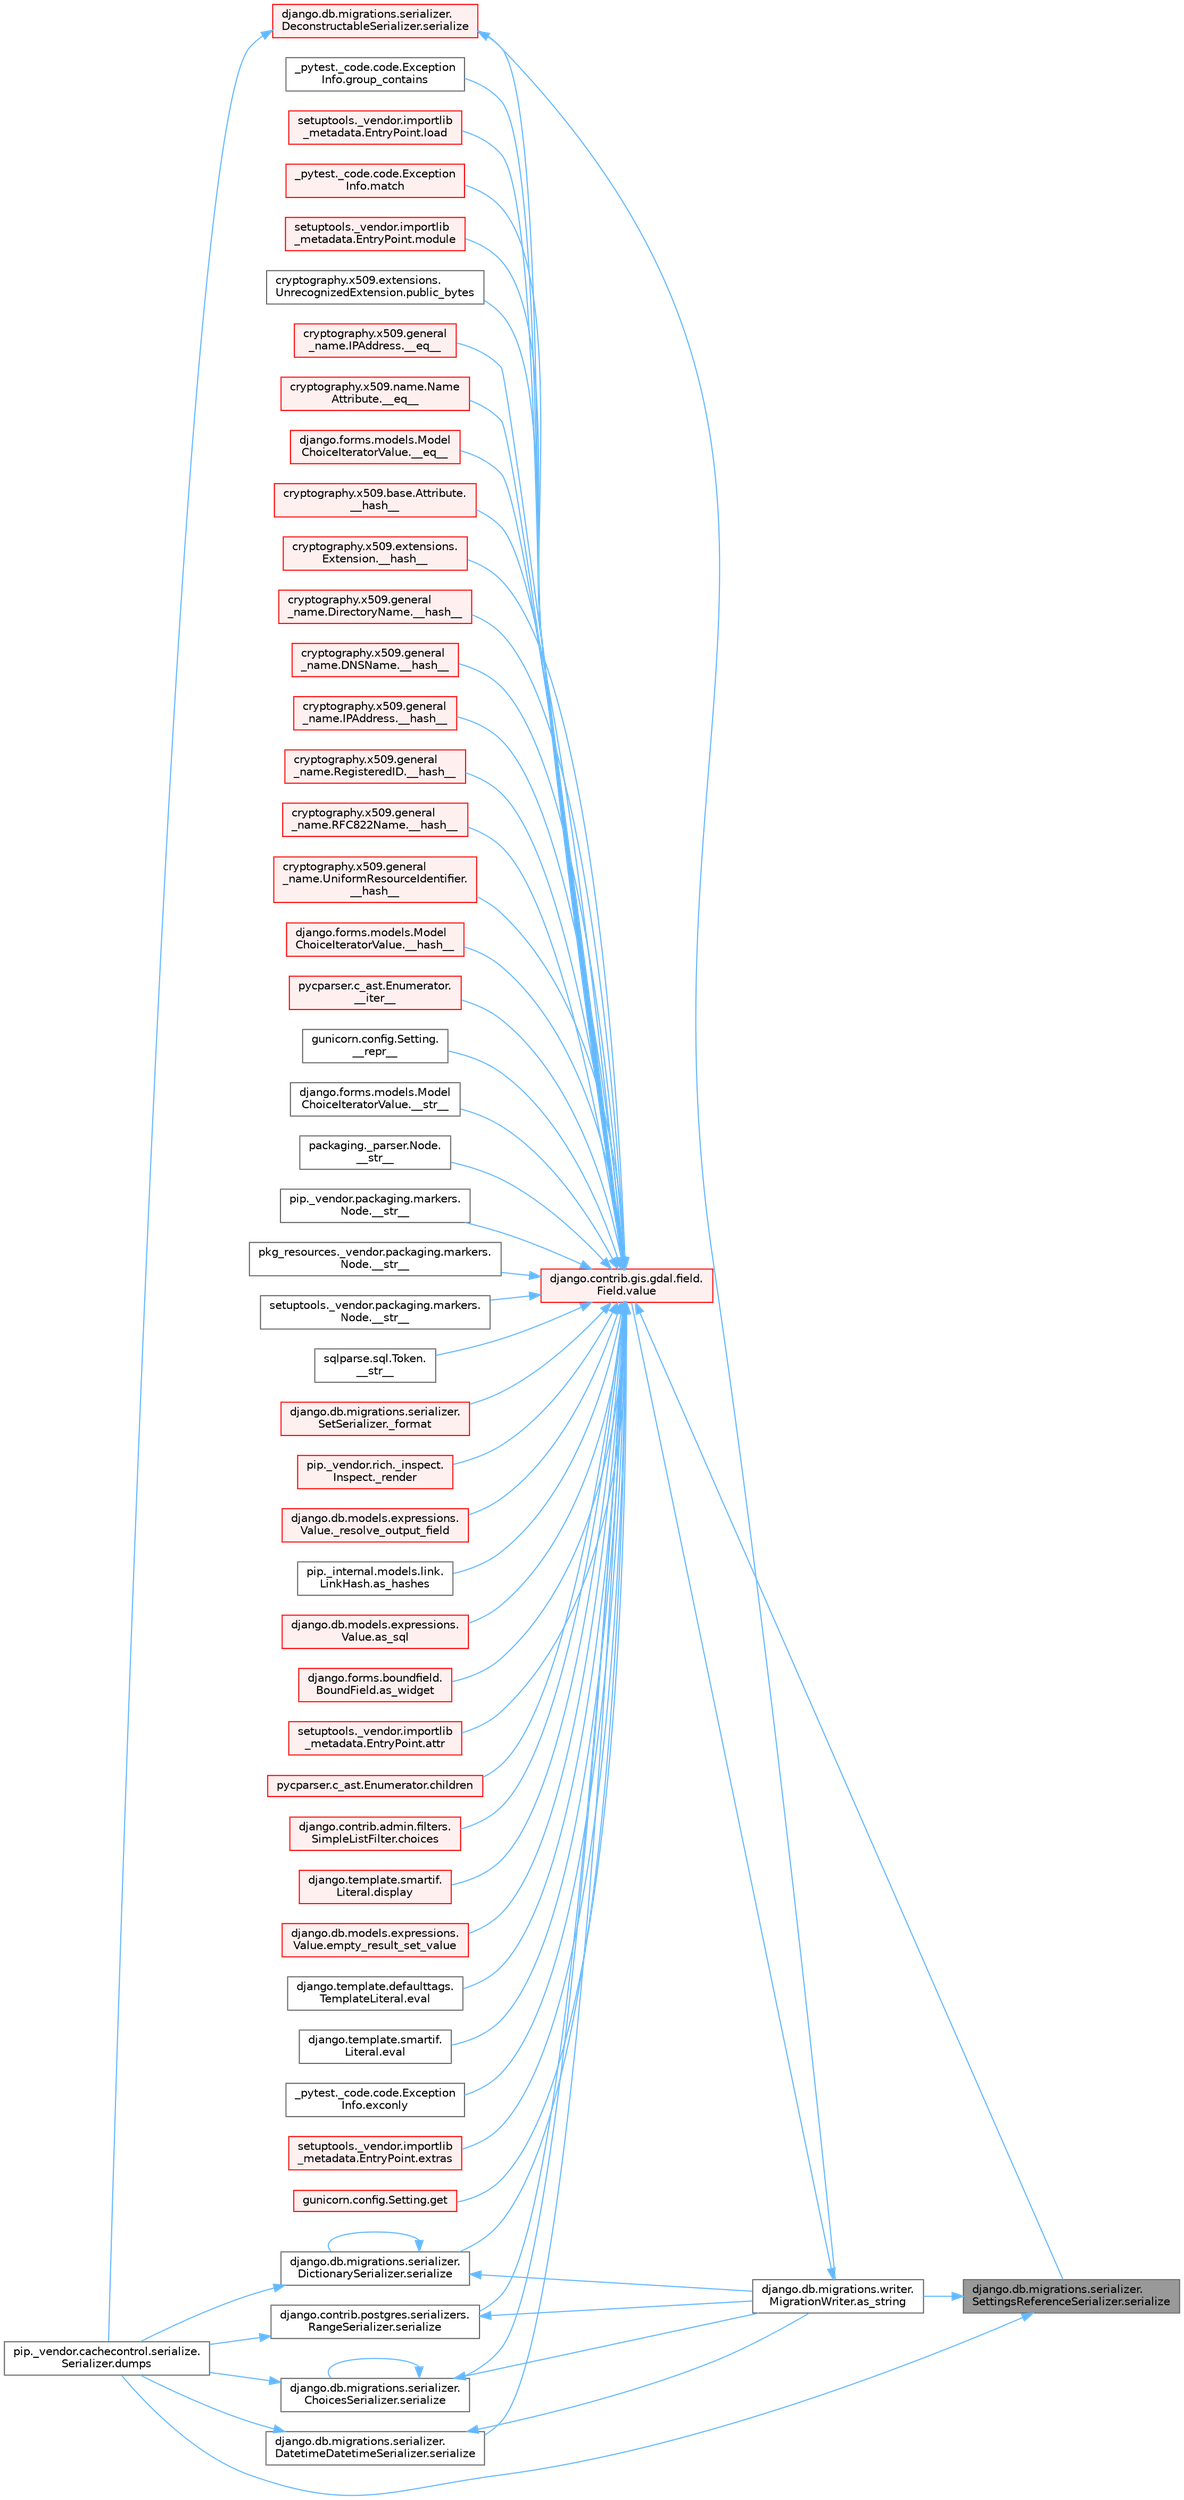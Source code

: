 digraph "django.db.migrations.serializer.SettingsReferenceSerializer.serialize"
{
 // LATEX_PDF_SIZE
  bgcolor="transparent";
  edge [fontname=Helvetica,fontsize=10,labelfontname=Helvetica,labelfontsize=10];
  node [fontname=Helvetica,fontsize=10,shape=box,height=0.2,width=0.4];
  rankdir="RL";
  Node1 [id="Node000001",label="django.db.migrations.serializer.\lSettingsReferenceSerializer.serialize",height=0.2,width=0.4,color="gray40", fillcolor="grey60", style="filled", fontcolor="black",tooltip=" "];
  Node1 -> Node2 [id="edge1_Node000001_Node000002",dir="back",color="steelblue1",style="solid",tooltip=" "];
  Node2 [id="Node000002",label="django.db.migrations.writer.\lMigrationWriter.as_string",height=0.2,width=0.4,color="grey40", fillcolor="white", style="filled",URL="$classdjango_1_1db_1_1migrations_1_1writer_1_1_migration_writer.html#a4cf831cf0ce1f20f21c7e5ce5ec60980",tooltip=" "];
  Node2 -> Node3 [id="edge2_Node000002_Node000003",dir="back",color="steelblue1",style="solid",tooltip=" "];
  Node3 [id="Node000003",label="django.contrib.gis.gdal.field.\lField.value",height=0.2,width=0.4,color="red", fillcolor="#FFF0F0", style="filled",URL="$classdjango_1_1contrib_1_1gis_1_1gdal_1_1field_1_1_field.html#a0534fa49aaead023461bb9458776c33c",tooltip=" "];
  Node3 -> Node4 [id="edge3_Node000003_Node000004",dir="back",color="steelblue1",style="solid",tooltip=" "];
  Node4 [id="Node000004",label="cryptography.x509.general\l_name.IPAddress.__eq__",height=0.2,width=0.4,color="red", fillcolor="#FFF0F0", style="filled",URL="$classcryptography_1_1x509_1_1general__name_1_1_i_p_address.html#a9f03c0f27b7fab1555e850429408e0c6",tooltip=" "];
  Node3 -> Node13 [id="edge4_Node000003_Node000013",dir="back",color="steelblue1",style="solid",tooltip=" "];
  Node13 [id="Node000013",label="cryptography.x509.name.Name\lAttribute.__eq__",height=0.2,width=0.4,color="red", fillcolor="#FFF0F0", style="filled",URL="$classcryptography_1_1x509_1_1name_1_1_name_attribute.html#a3f7665b71204e40b3ad9e6f6cbd9c76b",tooltip=" "];
  Node3 -> Node14 [id="edge5_Node000003_Node000014",dir="back",color="steelblue1",style="solid",tooltip=" "];
  Node14 [id="Node000014",label="django.forms.models.Model\lChoiceIteratorValue.__eq__",height=0.2,width=0.4,color="red", fillcolor="#FFF0F0", style="filled",URL="$classdjango_1_1forms_1_1models_1_1_model_choice_iterator_value.html#a5e0a7c8283981cabbbd59372a3664ba4",tooltip=" "];
  Node3 -> Node15 [id="edge6_Node000003_Node000015",dir="back",color="steelblue1",style="solid",tooltip=" "];
  Node15 [id="Node000015",label="cryptography.x509.base.Attribute.\l__hash__",height=0.2,width=0.4,color="red", fillcolor="#FFF0F0", style="filled",URL="$classcryptography_1_1x509_1_1base_1_1_attribute.html#ac75831a8a55d19823de67d9bd79fea12",tooltip=" "];
  Node3 -> Node18 [id="edge7_Node000003_Node000018",dir="back",color="steelblue1",style="solid",tooltip=" "];
  Node18 [id="Node000018",label="cryptography.x509.extensions.\lExtension.__hash__",height=0.2,width=0.4,color="red", fillcolor="#FFF0F0", style="filled",URL="$classcryptography_1_1x509_1_1extensions_1_1_extension.html#a7744510faba9373c947790041c25021e",tooltip=" "];
  Node3 -> Node19 [id="edge8_Node000003_Node000019",dir="back",color="steelblue1",style="solid",tooltip=" "];
  Node19 [id="Node000019",label="cryptography.x509.general\l_name.DirectoryName.__hash__",height=0.2,width=0.4,color="red", fillcolor="#FFF0F0", style="filled",URL="$classcryptography_1_1x509_1_1general__name_1_1_directory_name.html#a72d42dff890691a0b51125ae2f26044e",tooltip=" "];
  Node3 -> Node20 [id="edge9_Node000003_Node000020",dir="back",color="steelblue1",style="solid",tooltip=" "];
  Node20 [id="Node000020",label="cryptography.x509.general\l_name.DNSName.__hash__",height=0.2,width=0.4,color="red", fillcolor="#FFF0F0", style="filled",URL="$classcryptography_1_1x509_1_1general__name_1_1_d_n_s_name.html#a460f8dfd06b7596ce04fd2167416fded",tooltip=" "];
  Node3 -> Node21 [id="edge10_Node000003_Node000021",dir="back",color="steelblue1",style="solid",tooltip=" "];
  Node21 [id="Node000021",label="cryptography.x509.general\l_name.IPAddress.__hash__",height=0.2,width=0.4,color="red", fillcolor="#FFF0F0", style="filled",URL="$classcryptography_1_1x509_1_1general__name_1_1_i_p_address.html#ab656cae16308d1b2937a28d05fb6c4d0",tooltip=" "];
  Node3 -> Node22 [id="edge11_Node000003_Node000022",dir="back",color="steelblue1",style="solid",tooltip=" "];
  Node22 [id="Node000022",label="cryptography.x509.general\l_name.RegisteredID.__hash__",height=0.2,width=0.4,color="red", fillcolor="#FFF0F0", style="filled",URL="$classcryptography_1_1x509_1_1general__name_1_1_registered_i_d.html#af8d2046e0999f369244c67c2198733a7",tooltip=" "];
  Node3 -> Node23 [id="edge12_Node000003_Node000023",dir="back",color="steelblue1",style="solid",tooltip=" "];
  Node23 [id="Node000023",label="cryptography.x509.general\l_name.RFC822Name.__hash__",height=0.2,width=0.4,color="red", fillcolor="#FFF0F0", style="filled",URL="$classcryptography_1_1x509_1_1general__name_1_1_r_f_c822_name.html#a81035374ac9fb28683c691986d008647",tooltip=" "];
  Node3 -> Node24 [id="edge13_Node000003_Node000024",dir="back",color="steelblue1",style="solid",tooltip=" "];
  Node24 [id="Node000024",label="cryptography.x509.general\l_name.UniformResourceIdentifier.\l__hash__",height=0.2,width=0.4,color="red", fillcolor="#FFF0F0", style="filled",URL="$classcryptography_1_1x509_1_1general__name_1_1_uniform_resource_identifier.html#ac855ede87ae6fe5259923efe7a93fb86",tooltip=" "];
  Node3 -> Node25 [id="edge14_Node000003_Node000025",dir="back",color="steelblue1",style="solid",tooltip=" "];
  Node25 [id="Node000025",label="django.forms.models.Model\lChoiceIteratorValue.__hash__",height=0.2,width=0.4,color="red", fillcolor="#FFF0F0", style="filled",URL="$classdjango_1_1forms_1_1models_1_1_model_choice_iterator_value.html#a4e38034545989b541d673781515faa87",tooltip=" "];
  Node3 -> Node26 [id="edge15_Node000003_Node000026",dir="back",color="steelblue1",style="solid",tooltip=" "];
  Node26 [id="Node000026",label="pycparser.c_ast.Enumerator.\l__iter__",height=0.2,width=0.4,color="red", fillcolor="#FFF0F0", style="filled",URL="$classpycparser_1_1c__ast_1_1_enumerator.html#a3cf4b212d12eecc5f6dc9519e168e4d6",tooltip=" "];
  Node3 -> Node29 [id="edge16_Node000003_Node000029",dir="back",color="steelblue1",style="solid",tooltip=" "];
  Node29 [id="Node000029",label="gunicorn.config.Setting.\l__repr__",height=0.2,width=0.4,color="grey40", fillcolor="white", style="filled",URL="$classgunicorn_1_1config_1_1_setting.html#aac61cf1b2eeb8df9723694b12567d07b",tooltip=" "];
  Node3 -> Node30 [id="edge17_Node000003_Node000030",dir="back",color="steelblue1",style="solid",tooltip=" "];
  Node30 [id="Node000030",label="django.forms.models.Model\lChoiceIteratorValue.__str__",height=0.2,width=0.4,color="grey40", fillcolor="white", style="filled",URL="$classdjango_1_1forms_1_1models_1_1_model_choice_iterator_value.html#afbc2913ec5456c1b548c158e842675e8",tooltip=" "];
  Node3 -> Node31 [id="edge18_Node000003_Node000031",dir="back",color="steelblue1",style="solid",tooltip=" "];
  Node31 [id="Node000031",label="packaging._parser.Node.\l__str__",height=0.2,width=0.4,color="grey40", fillcolor="white", style="filled",URL="$classpackaging_1_1__parser_1_1_node.html#a9e6bb62d834f746ff13813cd8b633ee9",tooltip=" "];
  Node3 -> Node32 [id="edge19_Node000003_Node000032",dir="back",color="steelblue1",style="solid",tooltip=" "];
  Node32 [id="Node000032",label="pip._vendor.packaging.markers.\lNode.__str__",height=0.2,width=0.4,color="grey40", fillcolor="white", style="filled",URL="$classpip_1_1__vendor_1_1packaging_1_1markers_1_1_node.html#a62e2e518274efa7011d55b0db12e61b6",tooltip=" "];
  Node3 -> Node33 [id="edge20_Node000003_Node000033",dir="back",color="steelblue1",style="solid",tooltip=" "];
  Node33 [id="Node000033",label="pkg_resources._vendor.packaging.markers.\lNode.__str__",height=0.2,width=0.4,color="grey40", fillcolor="white", style="filled",URL="$classpkg__resources_1_1__vendor_1_1packaging_1_1markers_1_1_node.html#a497b7878028993667ba8cac3657c571e",tooltip=" "];
  Node3 -> Node34 [id="edge21_Node000003_Node000034",dir="back",color="steelblue1",style="solid",tooltip=" "];
  Node34 [id="Node000034",label="setuptools._vendor.packaging.markers.\lNode.__str__",height=0.2,width=0.4,color="grey40", fillcolor="white", style="filled",URL="$classsetuptools_1_1__vendor_1_1packaging_1_1markers_1_1_node.html#a61cd93b00c64e6b2b8c4c35028463f98",tooltip=" "];
  Node3 -> Node35 [id="edge22_Node000003_Node000035",dir="back",color="steelblue1",style="solid",tooltip=" "];
  Node35 [id="Node000035",label="sqlparse.sql.Token.\l__str__",height=0.2,width=0.4,color="grey40", fillcolor="white", style="filled",URL="$classsqlparse_1_1sql_1_1_token.html#a256bde9f3e5675c64ead73d8d2d9dede",tooltip=" "];
  Node3 -> Node36 [id="edge23_Node000003_Node000036",dir="back",color="steelblue1",style="solid",tooltip=" "];
  Node36 [id="Node000036",label="django.db.migrations.serializer.\lSetSerializer._format",height=0.2,width=0.4,color="red", fillcolor="#FFF0F0", style="filled",URL="$classdjango_1_1db_1_1migrations_1_1serializer_1_1_set_serializer.html#a1d6076a3f50e13eb091ca873f4e98a04",tooltip=" "];
  Node3 -> Node947 [id="edge24_Node000003_Node000947",dir="back",color="steelblue1",style="solid",tooltip=" "];
  Node947 [id="Node000947",label="pip._vendor.rich._inspect.\lInspect._render",height=0.2,width=0.4,color="red", fillcolor="#FFF0F0", style="filled",URL="$classpip_1_1__vendor_1_1rich_1_1__inspect_1_1_inspect.html#a9bb6dcacc52f9f07c1d4b7f526789003",tooltip=" "];
  Node3 -> Node1970 [id="edge25_Node000003_Node001970",dir="back",color="steelblue1",style="solid",tooltip=" "];
  Node1970 [id="Node001970",label="django.db.models.expressions.\lValue._resolve_output_field",height=0.2,width=0.4,color="red", fillcolor="#FFF0F0", style="filled",URL="$classdjango_1_1db_1_1models_1_1expressions_1_1_value.html#af1af121c7b76f0e7325f3276049675dd",tooltip=" "];
  Node3 -> Node1208 [id="edge26_Node000003_Node001208",dir="back",color="steelblue1",style="solid",tooltip=" "];
  Node1208 [id="Node001208",label="pip._internal.models.link.\lLinkHash.as_hashes",height=0.2,width=0.4,color="grey40", fillcolor="white", style="filled",URL="$classpip_1_1__internal_1_1models_1_1link_1_1_link_hash.html#a7ad4ea270534955d3a4e031076e8d3c7",tooltip=" "];
  Node3 -> Node1272 [id="edge27_Node000003_Node001272",dir="back",color="steelblue1",style="solid",tooltip=" "];
  Node1272 [id="Node001272",label="django.db.models.expressions.\lValue.as_sql",height=0.2,width=0.4,color="red", fillcolor="#FFF0F0", style="filled",URL="$classdjango_1_1db_1_1models_1_1expressions_1_1_value.html#a2471e71c0db69e52fdb3016f8e97a111",tooltip=" "];
  Node3 -> Node1971 [id="edge28_Node000003_Node001971",dir="back",color="steelblue1",style="solid",tooltip=" "];
  Node1971 [id="Node001971",label="django.forms.boundfield.\lBoundField.as_widget",height=0.2,width=0.4,color="red", fillcolor="#FFF0F0", style="filled",URL="$classdjango_1_1forms_1_1boundfield_1_1_bound_field.html#af3c626b882960bf15842e46b92148be6",tooltip=" "];
  Node3 -> Node1975 [id="edge29_Node000003_Node001975",dir="back",color="steelblue1",style="solid",tooltip=" "];
  Node1975 [id="Node001975",label="setuptools._vendor.importlib\l_metadata.EntryPoint.attr",height=0.2,width=0.4,color="red", fillcolor="#FFF0F0", style="filled",URL="$classsetuptools_1_1__vendor_1_1importlib__metadata_1_1_entry_point.html#aabd496e73aa6546a504e62648c493978",tooltip=" "];
  Node3 -> Node1980 [id="edge30_Node000003_Node001980",dir="back",color="steelblue1",style="solid",tooltip=" "];
  Node1980 [id="Node001980",label="pycparser.c_ast.Enumerator.children",height=0.2,width=0.4,color="red", fillcolor="#FFF0F0", style="filled",URL="$classpycparser_1_1c__ast_1_1_enumerator.html#a96ee9f70f433cf2b3daf1d163e59d3d6",tooltip=" "];
  Node3 -> Node1981 [id="edge31_Node000003_Node001981",dir="back",color="steelblue1",style="solid",tooltip=" "];
  Node1981 [id="Node001981",label="django.contrib.admin.filters.\lSimpleListFilter.choices",height=0.2,width=0.4,color="red", fillcolor="#FFF0F0", style="filled",URL="$classdjango_1_1contrib_1_1admin_1_1filters_1_1_simple_list_filter.html#a78c6d86dc920875f1170f747e043f50d",tooltip=" "];
  Node3 -> Node2033 [id="edge32_Node000003_Node002033",dir="back",color="steelblue1",style="solid",tooltip=" "];
  Node2033 [id="Node002033",label="django.template.smartif.\lLiteral.display",height=0.2,width=0.4,color="red", fillcolor="#FFF0F0", style="filled",URL="$classdjango_1_1template_1_1smartif_1_1_literal.html#a77e2e9e9b26d200150b8e3ac7f4766dd",tooltip=" "];
  Node3 -> Node2098 [id="edge33_Node000003_Node002098",dir="back",color="steelblue1",style="solid",tooltip=" "];
  Node2098 [id="Node002098",label="django.db.models.expressions.\lValue.empty_result_set_value",height=0.2,width=0.4,color="red", fillcolor="#FFF0F0", style="filled",URL="$classdjango_1_1db_1_1models_1_1expressions_1_1_value.html#a414da85ff28e3c167fc7d00e1f0c41b4",tooltip=" "];
  Node3 -> Node2099 [id="edge34_Node000003_Node002099",dir="back",color="steelblue1",style="solid",tooltip=" "];
  Node2099 [id="Node002099",label="django.template.defaulttags.\lTemplateLiteral.eval",height=0.2,width=0.4,color="grey40", fillcolor="white", style="filled",URL="$classdjango_1_1template_1_1defaulttags_1_1_template_literal.html#a5e2931d2cb642386e0c9200913888582",tooltip=" "];
  Node3 -> Node2100 [id="edge35_Node000003_Node002100",dir="back",color="steelblue1",style="solid",tooltip=" "];
  Node2100 [id="Node002100",label="django.template.smartif.\lLiteral.eval",height=0.2,width=0.4,color="grey40", fillcolor="white", style="filled",URL="$classdjango_1_1template_1_1smartif_1_1_literal.html#a38c7531149db84b909dbdc281a510fdc",tooltip=" "];
  Node3 -> Node2101 [id="edge36_Node000003_Node002101",dir="back",color="steelblue1",style="solid",tooltip=" "];
  Node2101 [id="Node002101",label="_pytest._code.code.Exception\lInfo.exconly",height=0.2,width=0.4,color="grey40", fillcolor="white", style="filled",URL="$class__pytest_1_1__code_1_1code_1_1_exception_info.html#af914645a1bd6a60df65413f81be404d2",tooltip=" "];
  Node3 -> Node2102 [id="edge37_Node000003_Node002102",dir="back",color="steelblue1",style="solid",tooltip=" "];
  Node2102 [id="Node002102",label="setuptools._vendor.importlib\l_metadata.EntryPoint.extras",height=0.2,width=0.4,color="red", fillcolor="#FFF0F0", style="filled",URL="$classsetuptools_1_1__vendor_1_1importlib__metadata_1_1_entry_point.html#a959028f40566e604120f75d1172b7553",tooltip=" "];
  Node3 -> Node2386 [id="edge38_Node000003_Node002386",dir="back",color="steelblue1",style="solid",tooltip=" "];
  Node2386 [id="Node002386",label="gunicorn.config.Setting.get",height=0.2,width=0.4,color="red", fillcolor="#FFF0F0", style="filled",URL="$classgunicorn_1_1config_1_1_setting.html#a073fc5db1c568f183f22d137009d059f",tooltip=" "];
  Node3 -> Node2387 [id="edge39_Node000003_Node002387",dir="back",color="steelblue1",style="solid",tooltip=" "];
  Node2387 [id="Node002387",label="_pytest._code.code.Exception\lInfo.group_contains",height=0.2,width=0.4,color="grey40", fillcolor="white", style="filled",URL="$class__pytest_1_1__code_1_1code_1_1_exception_info.html#a22d76c2c80c349a23d80b678ade457a3",tooltip=" "];
  Node3 -> Node2388 [id="edge40_Node000003_Node002388",dir="back",color="steelblue1",style="solid",tooltip=" "];
  Node2388 [id="Node002388",label="setuptools._vendor.importlib\l_metadata.EntryPoint.load",height=0.2,width=0.4,color="red", fillcolor="#FFF0F0", style="filled",URL="$classsetuptools_1_1__vendor_1_1importlib__metadata_1_1_entry_point.html#a609a1ac87285ab214a4473c3e0c9037d",tooltip=" "];
  Node3 -> Node2389 [id="edge41_Node000003_Node002389",dir="back",color="steelblue1",style="solid",tooltip=" "];
  Node2389 [id="Node002389",label="_pytest._code.code.Exception\lInfo.match",height=0.2,width=0.4,color="red", fillcolor="#FFF0F0", style="filled",URL="$class__pytest_1_1__code_1_1code_1_1_exception_info.html#add2b41099a93570ca05b03a5c61af0c1",tooltip=" "];
  Node3 -> Node2425 [id="edge42_Node000003_Node002425",dir="back",color="steelblue1",style="solid",tooltip=" "];
  Node2425 [id="Node002425",label="setuptools._vendor.importlib\l_metadata.EntryPoint.module",height=0.2,width=0.4,color="red", fillcolor="#FFF0F0", style="filled",URL="$classsetuptools_1_1__vendor_1_1importlib__metadata_1_1_entry_point.html#ab0cf8662ae1b114f079d464a9bdbb70f",tooltip=" "];
  Node3 -> Node2439 [id="edge43_Node000003_Node002439",dir="back",color="steelblue1",style="solid",tooltip=" "];
  Node2439 [id="Node002439",label="cryptography.x509.extensions.\lUnrecognizedExtension.public_bytes",height=0.2,width=0.4,color="grey40", fillcolor="white", style="filled",URL="$classcryptography_1_1x509_1_1extensions_1_1_unrecognized_extension.html#aed00f9b850ea51e85b6075d6a1794cdc",tooltip=" "];
  Node3 -> Node2440 [id="edge44_Node000003_Node002440",dir="back",color="steelblue1",style="solid",tooltip=" "];
  Node2440 [id="Node002440",label="django.contrib.postgres.serializers.\lRangeSerializer.serialize",height=0.2,width=0.4,color="grey40", fillcolor="white", style="filled",URL="$classdjango_1_1contrib_1_1postgres_1_1serializers_1_1_range_serializer.html#afad32d7bbc5e5989a1a049e0ac0b6750",tooltip=" "];
  Node2440 -> Node2 [id="edge45_Node002440_Node000002",dir="back",color="steelblue1",style="solid",tooltip=" "];
  Node2440 -> Node955 [id="edge46_Node002440_Node000955",dir="back",color="steelblue1",style="solid",tooltip=" "];
  Node955 [id="Node000955",label="pip._vendor.cachecontrol.serialize.\lSerializer.dumps",height=0.2,width=0.4,color="grey40", fillcolor="white", style="filled",URL="$classpip_1_1__vendor_1_1cachecontrol_1_1serialize_1_1_serializer.html#af9655b2c82e5c0e3d17fd611d32c7804",tooltip=" "];
  Node3 -> Node2441 [id="edge47_Node000003_Node002441",dir="back",color="steelblue1",style="solid",tooltip=" "];
  Node2441 [id="Node002441",label="django.db.migrations.serializer.\lChoicesSerializer.serialize",height=0.2,width=0.4,color="grey40", fillcolor="white", style="filled",URL="$classdjango_1_1db_1_1migrations_1_1serializer_1_1_choices_serializer.html#a2efb6c5c75efbaf01db1bf7eef4fc307",tooltip=" "];
  Node2441 -> Node2 [id="edge48_Node002441_Node000002",dir="back",color="steelblue1",style="solid",tooltip=" "];
  Node2441 -> Node955 [id="edge49_Node002441_Node000955",dir="back",color="steelblue1",style="solid",tooltip=" "];
  Node2441 -> Node2441 [id="edge50_Node002441_Node002441",dir="back",color="steelblue1",style="solid",tooltip=" "];
  Node3 -> Node2442 [id="edge51_Node000003_Node002442",dir="back",color="steelblue1",style="solid",tooltip=" "];
  Node2442 [id="Node002442",label="django.db.migrations.serializer.\lDatetimeDatetimeSerializer.serialize",height=0.2,width=0.4,color="grey40", fillcolor="white", style="filled",URL="$classdjango_1_1db_1_1migrations_1_1serializer_1_1_datetime_datetime_serializer.html#ad9cfe436f7daad93c7d56ce09f69db5b",tooltip=" "];
  Node2442 -> Node2 [id="edge52_Node002442_Node000002",dir="back",color="steelblue1",style="solid",tooltip=" "];
  Node2442 -> Node955 [id="edge53_Node002442_Node000955",dir="back",color="steelblue1",style="solid",tooltip=" "];
  Node3 -> Node2443 [id="edge54_Node000003_Node002443",dir="back",color="steelblue1",style="solid",tooltip=" "];
  Node2443 [id="Node002443",label="django.db.migrations.serializer.\lDeconstructableSerializer.serialize",height=0.2,width=0.4,color="red", fillcolor="#FFF0F0", style="filled",URL="$classdjango_1_1db_1_1migrations_1_1serializer_1_1_deconstructable_serializer.html#adea6ca795b2052e80619530dfb5706dd",tooltip=" "];
  Node2443 -> Node2 [id="edge55_Node002443_Node000002",dir="back",color="steelblue1",style="solid",tooltip=" "];
  Node2443 -> Node955 [id="edge56_Node002443_Node000955",dir="back",color="steelblue1",style="solid",tooltip=" "];
  Node3 -> Node2447 [id="edge57_Node000003_Node002447",dir="back",color="steelblue1",style="solid",tooltip=" "];
  Node2447 [id="Node002447",label="django.db.migrations.serializer.\lDictionarySerializer.serialize",height=0.2,width=0.4,color="grey40", fillcolor="white", style="filled",URL="$classdjango_1_1db_1_1migrations_1_1serializer_1_1_dictionary_serializer.html#a6efaf347fe3e41be93025eb8ea0a2441",tooltip=" "];
  Node2447 -> Node2 [id="edge58_Node002447_Node000002",dir="back",color="steelblue1",style="solid",tooltip=" "];
  Node2447 -> Node955 [id="edge59_Node002447_Node000955",dir="back",color="steelblue1",style="solid",tooltip=" "];
  Node2447 -> Node2447 [id="edge60_Node002447_Node002447",dir="back",color="steelblue1",style="solid",tooltip=" "];
  Node3 -> Node1 [id="edge61_Node000003_Node000001",dir="back",color="steelblue1",style="solid",tooltip=" "];
  Node1 -> Node955 [id="edge62_Node000001_Node000955",dir="back",color="steelblue1",style="solid",tooltip=" "];
}
